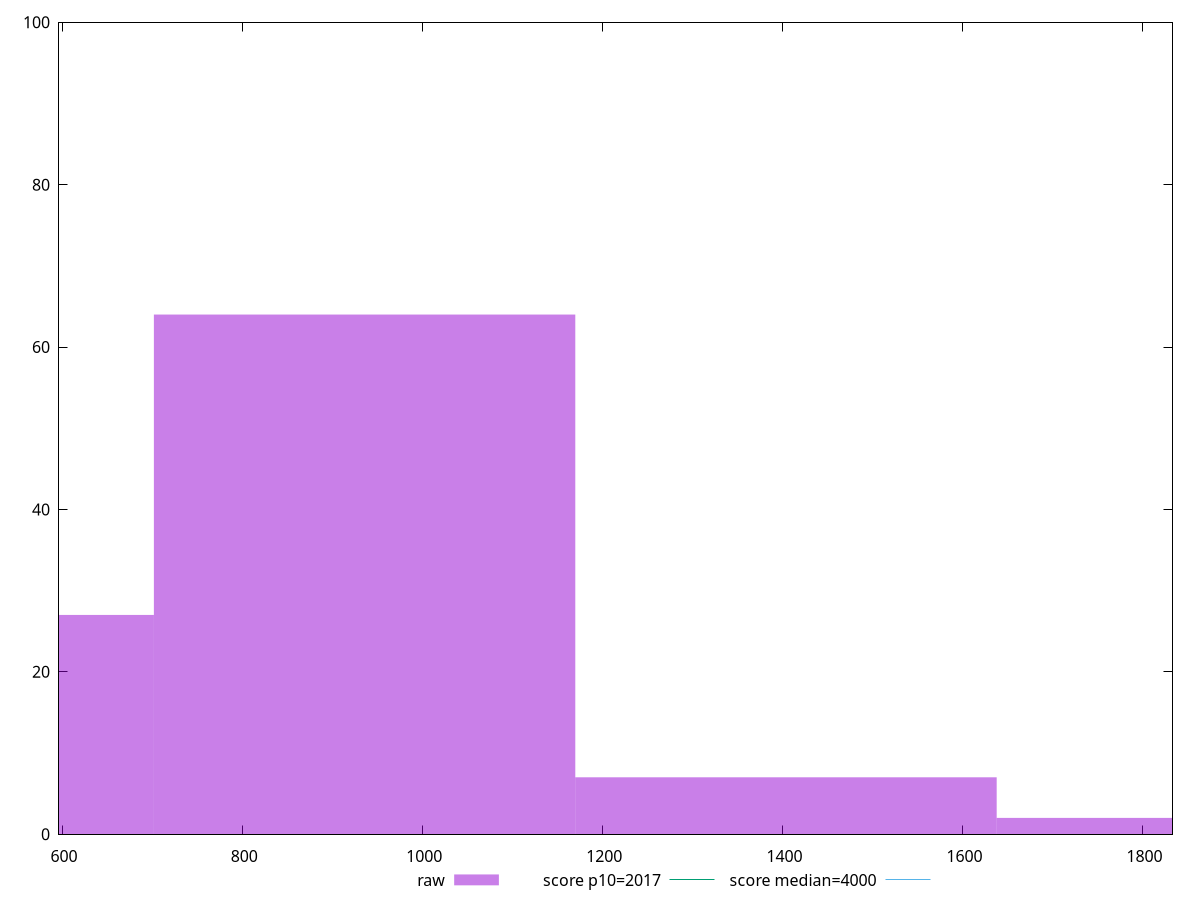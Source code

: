 reset

$raw <<EOF
935.9955125490395 64
1403.9932688235592 7
467.99775627451976 27
1871.991025098079 2
EOF

set key outside below
set boxwidth 467.99775627451976
set xrange [596.6160000000004:1833.2519999999986]
set yrange [0:100]
set trange [0:100]
set style fill transparent solid 0.5 noborder

set parametric
set terminal svg size 640, 490 enhanced background rgb 'white'
set output "report_00017_2021-02-10T15-08-03.406Z/mainthread-work-breakdown/samples/pages+cached+noadtech/raw/histogram.svg"

plot $raw title "raw" with boxes, \
     2017,t title "score p10=2017", \
     4000,t title "score median=4000"

reset

